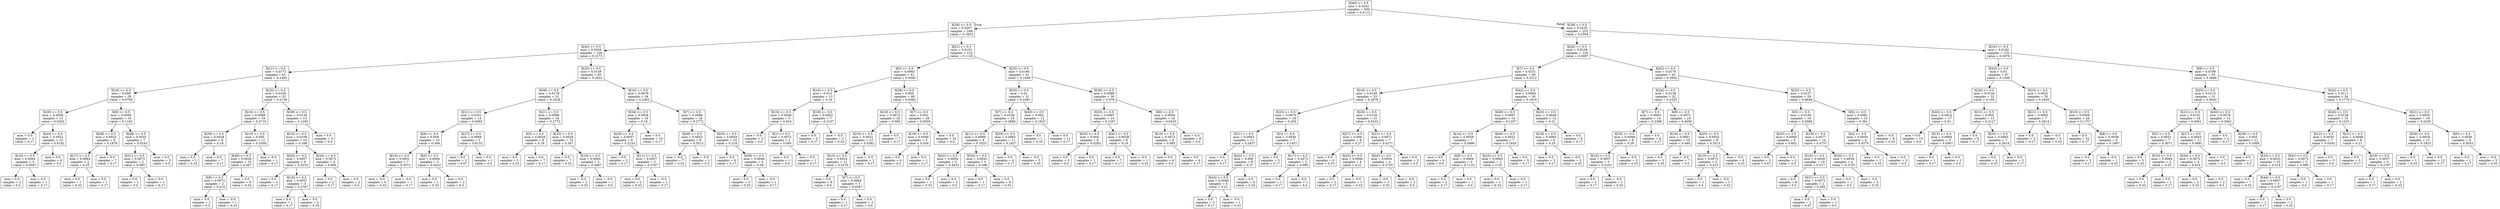digraph Tree {
node [shape=box] ;
0 [label="X[46] <= 0.5\nmse = 0.0242\nsamples = 500\nvalue = 0.2112"] ;
1 [label="X[26] <= 0.5\nmse = 0.0207\nsamples = 248\nvalue = 0.1653"] ;
0 -> 1 [labeldistance=2.5, labelangle=45, headlabel="True"] ;
2 [label="X[42] <= 0.5\nmse = 0.0205\nsamples = 126\nvalue = 0.2173"] ;
1 -> 2 ;
3 [label="X[21] <= 0.5\nmse = 0.0172\nsamples = 61\nvalue = 0.1482"] ;
2 -> 3 ;
4 [label="X[16] <= 0.5\nmse = 0.009\nsamples = 29\nvalue = 0.0759"] ;
3 -> 4 ;
5 [label="X[29] <= 0.5\nmse = 0.0038\nsamples = 13\nvalue = 0.0262"] ;
4 -> 5 ;
6 [label="mse = 0.0\nsamples = 1\nvalue = 0.17"] ;
5 -> 6 ;
7 [label="X[44] <= 0.5\nmse = 0.0022\nsamples = 12\nvalue = 0.0142"] ;
5 -> 7 ;
8 [label="X[18] <= 0.5\nmse = 0.0064\nsamples = 3\nvalue = 0.0567"] ;
7 -> 8 ;
9 [label="mse = 0.0\nsamples = 2\nvalue = 0.0"] ;
8 -> 9 ;
10 [label="mse = 0.0\nsamples = 1\nvalue = 0.17"] ;
8 -> 10 ;
11 [label="mse = 0.0\nsamples = 9\nvalue = 0.0"] ;
7 -> 11 ;
12 [label="X[8] <= 0.5\nmse = 0.0095\nsamples = 16\nvalue = 0.1162"] ;
4 -> 12 ;
13 [label="X[38] <= 0.5\nmse = 0.0025\nsamples = 9\nvalue = 0.1878"] ;
12 -> 13 ;
14 [label="X[17] <= 0.5\nmse = 0.0064\nsamples = 2\nvalue = 0.25"] ;
13 -> 14 ;
15 [label="mse = 0.0\nsamples = 1\nvalue = 0.33"] ;
14 -> 15 ;
16 [label="mse = 0.0\nsamples = 1\nvalue = 0.17"] ;
14 -> 16 ;
17 [label="mse = 0.0\nsamples = 7\nvalue = 0.17"] ;
13 -> 17 ;
18 [label="X[48] <= 0.5\nmse = 0.0035\nsamples = 7\nvalue = 0.0243"] ;
12 -> 18 ;
19 [label="X[31] <= 0.5\nmse = 0.0072\nsamples = 2\nvalue = 0.085"] ;
18 -> 19 ;
20 [label="mse = 0.0\nsamples = 1\nvalue = 0.0"] ;
19 -> 20 ;
21 [label="mse = 0.0\nsamples = 1\nvalue = 0.17"] ;
19 -> 21 ;
22 [label="mse = 0.0\nsamples = 5\nvalue = 0.0"] ;
18 -> 22 ;
23 [label="X[25] <= 0.5\nmse = 0.0156\nsamples = 32\nvalue = 0.2138"] ;
3 -> 23 ;
24 [label="X[16] <= 0.5\nmse = 0.0089\nsamples = 19\nvalue = 0.2716"] ;
23 -> 24 ;
25 [label="X[29] <= 0.5\nmse = 0.0028\nsamples = 8\nvalue = 0.19"] ;
24 -> 25 ;
26 [label="mse = 0.0\nsamples = 1\nvalue = 0.33"] ;
25 -> 26 ;
27 [label="mse = 0.0\nsamples = 7\nvalue = 0.17"] ;
25 -> 27 ;
28 [label="X[10] <= 0.5\nmse = 0.005\nsamples = 11\nvalue = 0.3309"] ;
24 -> 28 ;
29 [label="X[48] <= 0.5\nmse = 0.0026\nsamples = 10\nvalue = 0.347"] ;
28 -> 29 ;
30 [label="X[8] <= 0.5\nmse = 0.0072\nsamples = 2\nvalue = 0.415"] ;
29 -> 30 ;
31 [label="mse = 0.0\nsamples = 1\nvalue = 0.5"] ;
30 -> 31 ;
32 [label="mse = -0.0\nsamples = 1\nvalue = 0.33"] ;
30 -> 32 ;
33 [label="mse = 0.0\nsamples = 8\nvalue = 0.33"] ;
29 -> 33 ;
34 [label="mse = -0.0\nsamples = 1\nvalue = 0.17"] ;
28 -> 34 ;
35 [label="X[38] <= 0.5\nmse = 0.0134\nsamples = 13\nvalue = 0.1292"] ;
23 -> 35 ;
36 [label="X[10] <= 0.5\nmse = 0.0109\nsamples = 10\nvalue = 0.168"] ;
35 -> 36 ;
37 [label="X[34] <= 0.5\nmse = 0.0057\nsamples = 6\nvalue = 0.2233"] ;
36 -> 37 ;
38 [label="mse = 0.0\nsamples = 3\nvalue = 0.17"] ;
37 -> 38 ;
39 [label="X[16] <= 0.5\nmse = 0.0057\nsamples = 3\nvalue = 0.2767"] ;
37 -> 39 ;
40 [label="mse = 0.0\nsamples = 1\nvalue = 0.17"] ;
39 -> 40 ;
41 [label="mse = 0.0\nsamples = 2\nvalue = 0.33"] ;
39 -> 41 ;
42 [label="X[34] <= 0.5\nmse = 0.0072\nsamples = 4\nvalue = 0.085"] ;
36 -> 42 ;
43 [label="mse = 0.0\nsamples = 2\nvalue = 0.17"] ;
42 -> 43 ;
44 [label="mse = 0.0\nsamples = 2\nvalue = 0.0"] ;
42 -> 44 ;
45 [label="mse = 0.0\nsamples = 3\nvalue = 0.0"] ;
35 -> 45 ;
46 [label="X[25] <= 0.5\nmse = 0.0149\nsamples = 65\nvalue = 0.2822"] ;
2 -> 46 ;
47 [label="X[38] <= 0.5\nmse = 0.0178\nsamples = 31\nvalue = 0.3326"] ;
46 -> 47 ;
48 [label="X[21] <= 0.5\nmse = 0.0201\nsamples = 13\nvalue = 0.4092"] ;
47 -> 48 ;
49 [label="X[9] <= 0.5\nmse = 0.008\nsamples = 10\nvalue = 0.348"] ;
48 -> 49 ;
50 [label="X[14] <= 0.5\nmse = 0.0031\nsamples = 7\nvalue = 0.3071"] ;
49 -> 50 ;
51 [label="mse = -0.0\nsamples = 6\nvalue = 0.33"] ;
50 -> 51 ;
52 [label="mse = -0.0\nsamples = 1\nvalue = 0.17"] ;
50 -> 52 ;
53 [label="X[0] <= 0.5\nmse = 0.0064\nsamples = 3\nvalue = 0.4433"] ;
49 -> 53 ;
54 [label="mse = 0.0\nsamples = 1\nvalue = 0.33"] ;
53 -> 54 ;
55 [label="mse = 0.0\nsamples = 2\nvalue = 0.5"] ;
53 -> 55 ;
56 [label="X[27] <= 0.5\nmse = 0.0064\nsamples = 3\nvalue = 0.6133"] ;
48 -> 56 ;
57 [label="mse = 0.0\nsamples = 2\nvalue = 0.67"] ;
56 -> 57 ;
58 [label="mse = 0.0\nsamples = 1\nvalue = 0.5"] ;
56 -> 58 ;
59 [label="X[21] <= 0.5\nmse = 0.0088\nsamples = 18\nvalue = 0.2772"] ;
47 -> 59 ;
60 [label="X[5] <= 0.5\nmse = 0.0028\nsamples = 8\nvalue = 0.19"] ;
59 -> 60 ;
61 [label="mse = 0.0\nsamples = 1\nvalue = 0.33"] ;
60 -> 61 ;
62 [label="mse = 0.0\nsamples = 7\nvalue = 0.17"] ;
60 -> 62 ;
63 [label="X[32] <= 0.5\nmse = 0.0026\nsamples = 10\nvalue = 0.347"] ;
59 -> 63 ;
64 [label="mse = 0.0\nsamples = 7\nvalue = 0.33"] ;
63 -> 64 ;
65 [label="X[19] <= 0.5\nmse = 0.0064\nsamples = 3\nvalue = 0.3867"] ;
63 -> 65 ;
66 [label="mse = -0.0\nsamples = 2\nvalue = 0.33"] ;
65 -> 66 ;
67 [label="mse = -0.0\nsamples = 1\nvalue = 0.5"] ;
65 -> 67 ;
68 [label="X[16] <= 0.5\nmse = 0.0079\nsamples = 34\nvalue = 0.2362"] ;
46 -> 68 ;
69 [label="X[34] <= 0.5\nmse = 0.0028\nsamples = 16\nvalue = 0.19"] ;
68 -> 69 ;
70 [label="X[20] <= 0.5\nmse = 0.0057\nsamples = 6\nvalue = 0.2233"] ;
69 -> 70 ;
71 [label="mse = 0.0\nsamples = 3\nvalue = 0.17"] ;
70 -> 71 ;
72 [label="X[11] <= 0.5\nmse = 0.0057\nsamples = 3\nvalue = 0.2767"] ;
70 -> 72 ;
73 [label="mse = 0.0\nsamples = 2\nvalue = 0.33"] ;
72 -> 73 ;
74 [label="mse = -0.0\nsamples = 1\nvalue = 0.17"] ;
72 -> 74 ;
75 [label="mse = 0.0\nsamples = 10\nvalue = 0.17"] ;
69 -> 75 ;
76 [label="X[7] <= 0.5\nmse = 0.0088\nsamples = 18\nvalue = 0.2772"] ;
68 -> 76 ;
77 [label="X[48] <= 0.5\nmse = 0.0032\nsamples = 8\nvalue = 0.3513"] ;
76 -> 77 ;
78 [label="mse = -0.0\nsamples = 7\nvalue = 0.33"] ;
77 -> 78 ;
79 [label="mse = -0.0\nsamples = 1\nvalue = 0.5"] ;
77 -> 79 ;
80 [label="X[20] <= 0.5\nmse = 0.0054\nsamples = 10\nvalue = 0.218"] ;
76 -> 80 ;
81 [label="mse = 0.0\nsamples = 6\nvalue = 0.17"] ;
80 -> 81 ;
82 [label="X[38] <= 0.5\nmse = 0.0048\nsamples = 4\nvalue = 0.29"] ;
80 -> 82 ;
83 [label="mse = 0.0\nsamples = 3\nvalue = 0.33"] ;
82 -> 83 ;
84 [label="mse = -0.0\nsamples = 1\nvalue = 0.17"] ;
82 -> 84 ;
85 [label="X[21] <= 0.5\nmse = 0.0153\nsamples = 122\nvalue = 0.1116"] ;
1 -> 85 ;
86 [label="X[5] <= 0.5\nmse = 0.0082\nsamples = 61\nvalue = 0.0582"] ;
85 -> 86 ;
87 [label="X[16] <= 0.5\nmse = 0.013\nsamples = 12\nvalue = 0.14"] ;
86 -> 87 ;
88 [label="X[18] <= 0.5\nmse = 0.0046\nsamples = 5\nvalue = 0.034"] ;
87 -> 88 ;
89 [label="mse = 0.0\nsamples = 3\nvalue = 0.0"] ;
88 -> 89 ;
90 [label="X[1] <= 0.5\nmse = 0.0072\nsamples = 2\nvalue = 0.085"] ;
88 -> 90 ;
91 [label="mse = 0.0\nsamples = 1\nvalue = 0.0"] ;
90 -> 91 ;
92 [label="mse = 0.0\nsamples = 1\nvalue = 0.17"] ;
90 -> 92 ;
93 [label="X[18] <= 0.5\nmse = 0.0052\nsamples = 7\nvalue = 0.2157"] ;
87 -> 93 ;
94 [label="mse = 0.0\nsamples = 5\nvalue = 0.17"] ;
93 -> 94 ;
95 [label="mse = -0.0\nsamples = 2\nvalue = 0.33"] ;
93 -> 95 ;
96 [label="X[38] <= 0.5\nmse = 0.005\nsamples = 49\nvalue = 0.0382"] ;
86 -> 96 ;
97 [label="X[18] <= 0.5\nmse = 0.0072\nsamples = 20\nvalue = 0.085"] ;
96 -> 97 ;
98 [label="X[10] <= 0.5\nmse = 0.0051\nsamples = 13\nvalue = 0.0392"] ;
97 -> 98 ;
99 [label="X[15] <= 0.5\nmse = 0.0024\nsamples = 11\nvalue = 0.0155"] ;
98 -> 99 ;
100 [label="mse = 0.0\nsamples = 8\nvalue = 0.0"] ;
99 -> 100 ;
101 [label="X[7] <= 0.5\nmse = 0.0064\nsamples = 3\nvalue = 0.0567"] ;
99 -> 101 ;
102 [label="mse = 0.0\nsamples = 1\nvalue = 0.17"] ;
101 -> 102 ;
103 [label="mse = 0.0\nsamples = 2\nvalue = 0.0"] ;
101 -> 103 ;
104 [label="mse = -0.0\nsamples = 2\nvalue = 0.17"] ;
98 -> 104 ;
105 [label="mse = 0.0\nsamples = 7\nvalue = 0.17"] ;
97 -> 105 ;
106 [label="X[7] <= 0.5\nmse = 0.001\nsamples = 29\nvalue = 0.0059"] ;
96 -> 106 ;
107 [label="X[16] <= 0.5\nmse = 0.0046\nsamples = 5\nvalue = 0.034"] ;
106 -> 107 ;
108 [label="mse = 0.0\nsamples = 4\nvalue = 0.0"] ;
107 -> 108 ;
109 [label="mse = 0.0\nsamples = 1\nvalue = 0.17"] ;
107 -> 109 ;
110 [label="mse = 0.0\nsamples = 24\nvalue = 0.0"] ;
106 -> 110 ;
111 [label="X[25] <= 0.5\nmse = 0.0166\nsamples = 61\nvalue = 0.1649"] ;
85 -> 111 ;
112 [label="X[33] <= 0.5\nmse = 0.01\nsamples = 31\nvalue = 0.2481"] ;
111 -> 112 ;
113 [label="X[7] <= 0.5\nmse = 0.0108\nsamples = 19\nvalue = 0.2889"] ;
112 -> 113 ;
114 [label="X[11] <= 0.5\nmse = 0.0099\nsamples = 8\nvalue = 0.3525"] ;
113 -> 114 ;
115 [label="X[42] <= 0.5\nmse = 0.0064\nsamples = 3\nvalue = 0.4433"] ;
114 -> 115 ;
116 [label="mse = 0.0\nsamples = 1\nvalue = 0.33"] ;
115 -> 116 ;
117 [label="mse = 0.0\nsamples = 2\nvalue = 0.5"] ;
115 -> 117 ;
118 [label="X[34] <= 0.5\nmse = 0.0041\nsamples = 5\nvalue = 0.298"] ;
114 -> 118 ;
119 [label="mse = 0.0\nsamples = 1\nvalue = 0.17"] ;
118 -> 119 ;
120 [label="mse = 0.0\nsamples = 4\nvalue = 0.33"] ;
118 -> 120 ;
121 [label="X[20] <= 0.5\nmse = 0.0063\nsamples = 11\nvalue = 0.2427"] ;
113 -> 121 ;
122 [label="mse = 0.0\nsamples = 6\nvalue = 0.17"] ;
121 -> 122 ;
123 [label="mse = -0.0\nsamples = 5\nvalue = 0.33"] ;
121 -> 123 ;
124 [label="X[40] <= 0.5\nmse = 0.002\nsamples = 12\nvalue = 0.1833"] ;
112 -> 124 ;
125 [label="mse = 0.0\nsamples = 1\nvalue = 0.33"] ;
124 -> 125 ;
126 [label="mse = 0.0\nsamples = 11\nvalue = 0.17"] ;
124 -> 126 ;
127 [label="X[38] <= 0.5\nmse = 0.0089\nsamples = 30\nvalue = 0.079"] ;
111 -> 127 ;
128 [label="X[20] <= 0.5\nmse = 0.0097\nsamples = 14\nvalue = 0.1207"] ;
127 -> 128 ;
129 [label="X[43] <= 0.5\nmse = 0.004\nsamples = 6\nvalue = 0.0283"] ;
128 -> 129 ;
130 [label="mse = 0.0\nsamples = 5\nvalue = 0.0"] ;
129 -> 130 ;
131 [label="mse = 0.0\nsamples = 1\nvalue = 0.17"] ;
129 -> 131 ;
132 [label="X[41] <= 0.5\nmse = 0.0028\nsamples = 8\nvalue = 0.19"] ;
128 -> 132 ;
133 [label="mse = 0.0\nsamples = 7\nvalue = 0.17"] ;
132 -> 133 ;
134 [label="mse = -0.0\nsamples = 1\nvalue = 0.33"] ;
132 -> 134 ;
135 [label="X[8] <= 0.5\nmse = 0.0054\nsamples = 16\nvalue = 0.0425"] ;
127 -> 135 ;
136 [label="X[16] <= 0.5\nmse = 0.0072\nsamples = 8\nvalue = 0.085"] ;
135 -> 136 ;
137 [label="mse = 0.0\nsamples = 4\nvalue = 0.0"] ;
136 -> 137 ;
138 [label="mse = 0.0\nsamples = 4\nvalue = 0.17"] ;
136 -> 138 ;
139 [label="mse = 0.0\nsamples = 8\nvalue = 0.0"] ;
135 -> 139 ;
140 [label="X[38] <= 0.5\nmse = 0.0235\nsamples = 252\nvalue = 0.2564"] ;
0 -> 140 [labeldistance=2.5, labelangle=-45, headlabel="False"] ;
141 [label="X[20] <= 0.5\nmse = 0.0239\nsamples = 120\nvalue = 0.3097"] ;
140 -> 141 ;
142 [label="X[7] <= 0.5\nmse = 0.0151\nsamples = 59\nvalue = 0.2212"] ;
141 -> 142 ;
143 [label="X[16] <= 0.5\nmse = 0.0146\nsamples = 33\nvalue = 0.2679"] ;
142 -> 143 ;
144 [label="X[25] <= 0.5\nmse = 0.0075\nsamples = 18\nvalue = 0.205"] ;
143 -> 144 ;
145 [label="X[21] <= 0.5\nmse = 0.0063\nsamples = 11\nvalue = 0.2427"] ;
144 -> 145 ;
146 [label="mse = 0.0\nsamples = 3\nvalue = 0.17"] ;
145 -> 146 ;
147 [label="X[42] <= 0.5\nmse = 0.006\nsamples = 8\nvalue = 0.27"] ;
145 -> 147 ;
148 [label="X[43] <= 0.5\nmse = 0.0048\nsamples = 4\nvalue = 0.21"] ;
147 -> 148 ;
149 [label="mse = 0.0\nsamples = 3\nvalue = 0.17"] ;
148 -> 149 ;
150 [label="mse = -0.0\nsamples = 1\nvalue = 0.33"] ;
148 -> 150 ;
151 [label="mse = 0.0\nsamples = 4\nvalue = 0.33"] ;
147 -> 151 ;
152 [label="X[3] <= 0.5\nmse = 0.0035\nsamples = 7\nvalue = 0.1457"] ;
144 -> 152 ;
153 [label="mse = 0.0\nsamples = 5\nvalue = 0.17"] ;
152 -> 153 ;
154 [label="X[17] <= 0.5\nmse = 0.0072\nsamples = 2\nvalue = 0.085"] ;
152 -> 154 ;
155 [label="mse = 0.0\nsamples = 1\nvalue = 0.17"] ;
154 -> 155 ;
156 [label="mse = 0.0\nsamples = 1\nvalue = 0.0"] ;
154 -> 156 ;
157 [label="X[26] <= 0.5\nmse = 0.0126\nsamples = 15\nvalue = 0.3433"] ;
143 -> 157 ;
158 [label="X[27] <= 0.5\nmse = 0.006\nsamples = 8\nvalue = 0.27"] ;
157 -> 158 ;
159 [label="mse = 0.0\nsamples = 4\nvalue = 0.33"] ;
158 -> 159 ;
160 [label="X[42] <= 0.5\nmse = 0.0048\nsamples = 4\nvalue = 0.21"] ;
158 -> 160 ;
161 [label="mse = 0.0\nsamples = 3\nvalue = 0.17"] ;
160 -> 161 ;
162 [label="mse = -0.0\nsamples = 1\nvalue = 0.33"] ;
160 -> 162 ;
163 [label="X[21] <= 0.5\nmse = 0.0071\nsamples = 7\nvalue = 0.4271"] ;
157 -> 163 ;
164 [label="X[44] <= 0.5\nmse = 0.0054\nsamples = 4\nvalue = 0.3725"] ;
163 -> 164 ;
165 [label="mse = -0.0\nsamples = 3\nvalue = 0.33"] ;
164 -> 165 ;
166 [label="mse = -0.0\nsamples = 1\nvalue = 0.5"] ;
164 -> 166 ;
167 [label="mse = 0.0\nsamples = 3\nvalue = 0.5"] ;
163 -> 167 ;
168 [label="X[42] <= 0.5\nmse = 0.0094\nsamples = 26\nvalue = 0.1619"] ;
142 -> 168 ;
169 [label="X[48] <= 0.5\nmse = 0.0097\nsamples = 14\nvalue = 0.1207"] ;
168 -> 169 ;
170 [label="X[14] <= 0.5\nmse = 0.0059\nsamples = 7\nvalue = 0.0486"] ;
169 -> 170 ;
171 [label="mse = 0.0\nsamples = 4\nvalue = 0.0"] ;
170 -> 171 ;
172 [label="X[9] <= 0.5\nmse = 0.0064\nsamples = 3\nvalue = 0.1133"] ;
170 -> 172 ;
173 [label="mse = 0.0\nsamples = 2\nvalue = 0.17"] ;
172 -> 173 ;
174 [label="mse = 0.0\nsamples = 1\nvalue = 0.0"] ;
172 -> 174 ;
175 [label="X[40] <= 0.5\nmse = 0.0031\nsamples = 7\nvalue = 0.1929"] ;
169 -> 175 ;
176 [label="X[25] <= 0.5\nmse = 0.0064\nsamples = 2\nvalue = 0.25"] ;
175 -> 176 ;
177 [label="mse = 0.0\nsamples = 1\nvalue = 0.33"] ;
176 -> 177 ;
178 [label="mse = 0.0\nsamples = 1\nvalue = 0.17"] ;
176 -> 178 ;
179 [label="mse = 0.0\nsamples = 5\nvalue = 0.17"] ;
175 -> 179 ;
180 [label="X[25] <= 0.5\nmse = 0.0048\nsamples = 12\nvalue = 0.21"] ;
168 -> 180 ;
181 [label="X[18] <= 0.5\nmse = 0.0064\nsamples = 6\nvalue = 0.25"] ;
180 -> 181 ;
182 [label="mse = 0.0\nsamples = 3\nvalue = 0.17"] ;
181 -> 182 ;
183 [label="mse = -0.0\nsamples = 3\nvalue = 0.33"] ;
181 -> 183 ;
184 [label="mse = 0.0\nsamples = 6\nvalue = 0.17"] ;
180 -> 184 ;
185 [label="X[42] <= 0.5\nmse = 0.0176\nsamples = 61\nvalue = 0.3954"] ;
141 -> 185 ;
186 [label="X[26] <= 0.5\nmse = 0.0136\nsamples = 32\nvalue = 0.3325"] ;
185 -> 186 ;
187 [label="X[7] <= 0.5\nmse = 0.0063\nsamples = 14\nvalue = 0.2386"] ;
186 -> 187 ;
188 [label="X[33] <= 0.5\nmse = 0.0048\nsamples = 8\nvalue = 0.29"] ;
187 -> 188 ;
189 [label="X[10] <= 0.5\nmse = 0.0057\nsamples = 3\nvalue = 0.2233"] ;
188 -> 189 ;
190 [label="mse = 0.0\nsamples = 2\nvalue = 0.17"] ;
189 -> 190 ;
191 [label="mse = -0.0\nsamples = 1\nvalue = 0.33"] ;
189 -> 191 ;
192 [label="mse = -0.0\nsamples = 5\nvalue = 0.33"] ;
188 -> 192 ;
193 [label="mse = 0.0\nsamples = 6\nvalue = 0.17"] ;
187 -> 193 ;
194 [label="X[8] <= 0.5\nmse = 0.0071\nsamples = 18\nvalue = 0.4056"] ;
186 -> 194 ;
195 [label="X[16] <= 0.5\nmse = 0.0061\nsamples = 10\nvalue = 0.449"] ;
194 -> 195 ;
196 [label="mse = 0.0\nsamples = 3\nvalue = 0.33"] ;
195 -> 196 ;
197 [label="mse = -0.0\nsamples = 7\nvalue = 0.5"] ;
195 -> 197 ;
198 [label="X[25] <= 0.5\nmse = 0.0032\nsamples = 8\nvalue = 0.3513"] ;
194 -> 198 ;
199 [label="X[19] <= 0.5\nmse = 0.0072\nsamples = 2\nvalue = 0.415"] ;
198 -> 199 ;
200 [label="mse = 0.0\nsamples = 1\nvalue = 0.5"] ;
199 -> 200 ;
201 [label="mse = -0.0\nsamples = 1\nvalue = 0.33"] ;
199 -> 201 ;
202 [label="mse = -0.0\nsamples = 6\nvalue = 0.33"] ;
198 -> 202 ;
203 [label="X[25] <= 0.5\nmse = 0.0127\nsamples = 29\nvalue = 0.4648"] ;
185 -> 203 ;
204 [label="X[5] <= 0.5\nmse = 0.0106\nsamples = 19\nvalue = 0.5089"] ;
203 -> 204 ;
205 [label="X[43] <= 0.5\nmse = 0.0069\nsamples = 5\nvalue = 0.602"] ;
204 -> 205 ;
206 [label="mse = 0.0\nsamples = 3\nvalue = 0.67"] ;
205 -> 206 ;
207 [label="mse = 0.0\nsamples = 2\nvalue = 0.5"] ;
205 -> 207 ;
208 [label="X[18] <= 0.5\nmse = 0.0077\nsamples = 14\nvalue = 0.4757"] ;
204 -> 208 ;
209 [label="X[16] <= 0.5\nmse = 0.0026\nsamples = 10\nvalue = 0.517"] ;
208 -> 209 ;
210 [label="mse = 0.0\nsamples = 8\nvalue = 0.5"] ;
209 -> 210 ;
211 [label="X[31] <= 0.5\nmse = 0.0072\nsamples = 2\nvalue = 0.585"] ;
209 -> 211 ;
212 [label="mse = 0.0\nsamples = 1\nvalue = 0.67"] ;
211 -> 212 ;
213 [label="mse = 0.0\nsamples = 1\nvalue = 0.5"] ;
211 -> 213 ;
214 [label="X[34] <= 0.5\nmse = 0.0054\nsamples = 4\nvalue = 0.3725"] ;
208 -> 214 ;
215 [label="mse = 0.0\nsamples = 1\nvalue = 0.5"] ;
214 -> 215 ;
216 [label="mse = -0.0\nsamples = 3\nvalue = 0.33"] ;
214 -> 216 ;
217 [label="X[8] <= 0.5\nmse = 0.0061\nsamples = 10\nvalue = 0.381"] ;
203 -> 217 ;
218 [label="X[4] <= 0.5\nmse = 0.0054\nsamples = 4\nvalue = 0.4575"] ;
217 -> 218 ;
219 [label="mse = 0.0\nsamples = 1\nvalue = 0.33"] ;
218 -> 219 ;
220 [label="mse = 0.0\nsamples = 3\nvalue = 0.5"] ;
218 -> 220 ;
221 [label="mse = -0.0\nsamples = 6\nvalue = 0.33"] ;
217 -> 221 ;
222 [label="X[16] <= 0.5\nmse = 0.0182\nsamples = 132\nvalue = 0.2079"] ;
140 -> 222 ;
223 [label="X[42] <= 0.5\nmse = 0.01\nsamples = 67\nvalue = 0.1509"] ;
222 -> 223 ;
224 [label="X[26] <= 0.5\nmse = 0.0134\nsamples = 32\nvalue = 0.105"] ;
223 -> 224 ;
225 [label="X[45] <= 0.5\nmse = 0.0016\nsamples = 17\nvalue = 0.01"] ;
224 -> 225 ;
226 [label="mse = 0.0\nsamples = 14\nvalue = 0.0"] ;
225 -> 226 ;
227 [label="X[15] <= 0.5\nmse = 0.0064\nsamples = 3\nvalue = 0.0567"] ;
225 -> 227 ;
228 [label="mse = 0.0\nsamples = 1\nvalue = 0.17"] ;
227 -> 228 ;
229 [label="mse = 0.0\nsamples = 2\nvalue = 0.0"] ;
227 -> 229 ;
230 [label="X[21] <= 0.5\nmse = 0.005\nsamples = 15\nvalue = 0.2127"] ;
224 -> 230 ;
231 [label="mse = 0.0\nsamples = 8\nvalue = 0.17"] ;
230 -> 231 ;
232 [label="X[25] <= 0.5\nmse = 0.0063\nsamples = 7\nvalue = 0.2614"] ;
230 -> 232 ;
233 [label="mse = 0.0\nsamples = 4\nvalue = 0.33"] ;
232 -> 233 ;
234 [label="mse = 0.0\nsamples = 3\nvalue = 0.17"] ;
232 -> 234 ;
235 [label="X[23] <= 0.5\nmse = 0.0031\nsamples = 35\nvalue = 0.1929"] ;
223 -> 235 ;
236 [label="X[21] <= 0.5\nmse = 0.0063\nsamples = 7\nvalue = 0.2614"] ;
235 -> 236 ;
237 [label="mse = 0.0\nsamples = 3\nvalue = 0.17"] ;
236 -> 237 ;
238 [label="mse = -0.0\nsamples = 4\nvalue = 0.33"] ;
236 -> 238 ;
239 [label="X[10] <= 0.5\nmse = 0.0009\nsamples = 28\nvalue = 0.1757"] ;
235 -> 239 ;
240 [label="mse = 0.0\nsamples = 22\nvalue = 0.17"] ;
239 -> 240 ;
241 [label="X[8] <= 0.5\nmse = 0.0036\nsamples = 6\nvalue = 0.1967"] ;
239 -> 241 ;
242 [label="mse = 0.0\nsamples = 5\nvalue = 0.17"] ;
241 -> 242 ;
243 [label="mse = -0.0\nsamples = 1\nvalue = 0.33"] ;
241 -> 243 ;
244 [label="X[8] <= 0.5\nmse = 0.0199\nsamples = 65\nvalue = 0.2666"] ;
222 -> 244 ;
245 [label="X[25] <= 0.5\nmse = 0.0115\nsamples = 31\nvalue = 0.3642"] ;
244 -> 245 ;
246 [label="X[21] <= 0.5\nmse = 0.0101\nsamples = 18\nvalue = 0.4061"] ;
245 -> 246 ;
247 [label="X[2] <= 0.5\nmse = 0.0031\nsamples = 7\nvalue = 0.3071"] ;
246 -> 247 ;
248 [label="mse = 0.0\nsamples = 5\nvalue = 0.33"] ;
247 -> 248 ;
249 [label="X[33] <= 0.5\nmse = 0.0064\nsamples = 2\nvalue = 0.25"] ;
247 -> 249 ;
250 [label="mse = 0.0\nsamples = 1\nvalue = 0.33"] ;
249 -> 250 ;
251 [label="mse = 0.0\nsamples = 1\nvalue = 0.17"] ;
249 -> 251 ;
252 [label="X[27] <= 0.5\nmse = 0.0043\nsamples = 11\nvalue = 0.4691"] ;
246 -> 252 ;
253 [label="X[26] <= 0.5\nmse = 0.0072\nsamples = 4\nvalue = 0.415"] ;
252 -> 253 ;
254 [label="mse = 0.0\nsamples = 2\nvalue = 0.33"] ;
253 -> 254 ;
255 [label="mse = 0.0\nsamples = 2\nvalue = 0.5"] ;
253 -> 255 ;
256 [label="mse = 0.0\nsamples = 7\nvalue = 0.5"] ;
252 -> 256 ;
257 [label="X[40] <= 0.5\nmse = 0.0076\nsamples = 13\nvalue = 0.3062"] ;
245 -> 257 ;
258 [label="mse = 0.0\nsamples = 2\nvalue = 0.17"] ;
257 -> 258 ;
259 [label="X[29] <= 0.5\nmse = 0.005\nsamples = 11\nvalue = 0.3309"] ;
257 -> 259 ;
260 [label="mse = 0.0\nsamples = 1\nvalue = 0.5"] ;
259 -> 260 ;
261 [label="X[33] <= 0.5\nmse = 0.0023\nsamples = 10\nvalue = 0.314"] ;
259 -> 261 ;
262 [label="mse = 0.0\nsamples = 7\nvalue = 0.33"] ;
261 -> 262 ;
263 [label="X[44] <= 0.5\nmse = 0.0057\nsamples = 3\nvalue = 0.2767"] ;
261 -> 263 ;
264 [label="mse = 0.0\nsamples = 1\nvalue = 0.17"] ;
263 -> 264 ;
265 [label="mse = 0.0\nsamples = 2\nvalue = 0.33"] ;
263 -> 265 ;
266 [label="X[42] <= 0.5\nmse = 0.0111\nsamples = 34\nvalue = 0.1776"] ;
244 -> 266 ;
267 [label="X[26] <= 0.5\nmse = 0.0128\nsamples = 15\nvalue = 0.1233"] ;
266 -> 267 ;
268 [label="X[12] <= 0.5\nmse = 0.0035\nsamples = 7\nvalue = 0.0243"] ;
267 -> 268 ;
269 [label="X[41] <= 0.5\nmse = 0.0072\nsamples = 2\nvalue = 0.085"] ;
268 -> 269 ;
270 [label="mse = 0.0\nsamples = 1\nvalue = 0.0"] ;
269 -> 270 ;
271 [label="mse = 0.0\nsamples = 1\nvalue = 0.17"] ;
269 -> 271 ;
272 [label="mse = 0.0\nsamples = 5\nvalue = 0.0"] ;
268 -> 272 ;
273 [label="X[21] <= 0.5\nmse = 0.0048\nsamples = 8\nvalue = 0.21"] ;
267 -> 273 ;
274 [label="mse = 0.0\nsamples = 5\nvalue = 0.17"] ;
273 -> 274 ;
275 [label="X[19] <= 0.5\nmse = 0.0057\nsamples = 3\nvalue = 0.2767"] ;
273 -> 275 ;
276 [label="mse = 0.0\nsamples = 1\nvalue = 0.17"] ;
275 -> 276 ;
277 [label="mse = 0.0\nsamples = 2\nvalue = 0.33"] ;
275 -> 277 ;
278 [label="X[21] <= 0.5\nmse = 0.0055\nsamples = 19\nvalue = 0.2205"] ;
266 -> 278 ;
279 [label="X[30] <= 0.5\nmse = 0.0018\nsamples = 13\nvalue = 0.1823"] ;
278 -> 279 ;
280 [label="mse = 0.0\nsamples = 1\nvalue = 0.33"] ;
279 -> 280 ;
281 [label="mse = 0.0\nsamples = 12\nvalue = 0.17"] ;
279 -> 281 ;
282 [label="X[6] <= 0.5\nmse = 0.0036\nsamples = 6\nvalue = 0.3033"] ;
278 -> 282 ;
283 [label="mse = 0.0\nsamples = 1\nvalue = 0.17"] ;
282 -> 283 ;
284 [label="mse = -0.0\nsamples = 5\nvalue = 0.33"] ;
282 -> 284 ;
}